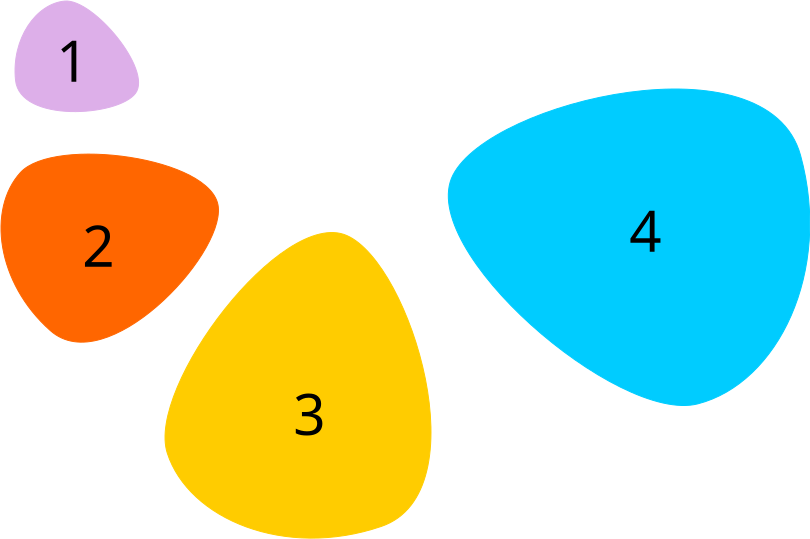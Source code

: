 <?xml version="1.0" encoding="UTF-8"?>
<dia:diagram xmlns:dia="http://www.lysator.liu.se/~alla/dia/">
  <dia:layer name="Background" visible="true" connectable="true">
    <dia:object type="Standard - Beziergon" version="0" id="O0">
      <dia:attribute name="obj_pos">
        <dia:point val="2.009,9.337"/>
      </dia:attribute>
      <dia:attribute name="obj_bb">
        <dia:rectangle val="1.035,8.417;11.909,17.821"/>
      </dia:attribute>
      <dia:attribute name="bez_points">
        <dia:point val="2.009,9.337"/>
        <dia:point val="3.676,7.512"/>
        <dia:point val="11.639,8.571"/>
        <dia:point val="11.9,11.059"/>
        <dia:point val="12.161,13.548"/>
        <dia:point val="6.301,19.718"/>
        <dia:point val="3.509,17.248"/>
        <dia:point val="0.798,14.85"/>
        <dia:point val="0.343,11.162"/>
      </dia:attribute>
      <dia:attribute name="corner_types">
        <dia:enum val="2"/>
        <dia:enum val="2"/>
        <dia:enum val="2"/>
        <dia:enum val="2"/>
      </dia:attribute>
      <dia:attribute name="line_color">
        <dia:color val="#ff6600ff"/>
      </dia:attribute>
      <dia:attribute name="line_width">
        <dia:real val="0.001"/>
      </dia:attribute>
      <dia:attribute name="inner_color">
        <dia:color val="#ff6600ff"/>
      </dia:attribute>
      <dia:attribute name="show_background">
        <dia:boolean val="true"/>
      </dia:attribute>
    </dia:object>
    <dia:object type="Standard - Beziergon" version="0" id="O1">
      <dia:attribute name="obj_pos">
        <dia:point val="4.224,0.766"/>
      </dia:attribute>
      <dia:attribute name="obj_bb">
        <dia:rectangle val="1.736,0.762;7.915,6.294"/>
      </dia:attribute>
      <dia:attribute name="bez_points">
        <dia:point val="4.224,0.766"/>
        <dia:point val="5.649,0.642"/>
        <dia:point val="8.624,4.215"/>
        <dia:point val="7.76,5.377"/>
        <dia:point val="6.895,6.539"/>
        <dia:point val="1.981,6.869"/>
        <dia:point val="1.761,4.722"/>
        <dia:point val="1.546,2.638"/>
        <dia:point val="2.799,0.89"/>
      </dia:attribute>
      <dia:attribute name="corner_types">
        <dia:enum val="2"/>
        <dia:enum val="2"/>
        <dia:enum val="2"/>
        <dia:enum val="2"/>
      </dia:attribute>
      <dia:attribute name="line_color">
        <dia:color val="#ddafe9ff"/>
      </dia:attribute>
      <dia:attribute name="line_width">
        <dia:real val="0.001"/>
      </dia:attribute>
      <dia:attribute name="inner_color">
        <dia:color val="#ddafe9ff"/>
      </dia:attribute>
      <dia:attribute name="show_background">
        <dia:boolean val="true"/>
      </dia:attribute>
    </dia:object>
    <dia:object type="Standard - Beziergon" version="0" id="O2">
      <dia:attribute name="obj_pos">
        <dia:point val="9.35,23.37"/>
      </dia:attribute>
      <dia:attribute name="obj_bb">
        <dia:rectangle val="9.236,12.339;22.535,27.62"/>
      </dia:attribute>
      <dia:attribute name="bez_points">
        <dia:point val="9.35,23.37"/>
        <dia:point val="8.278,20.067"/>
        <dia:point val="15.102,11.079"/>
        <dia:point val="18.323,12.488"/>
        <dia:point val="21.542,13.898"/>
        <dia:point val="25.007,25.338"/>
        <dia:point val="20.053,27.033"/>
        <dia:point val="15.24,28.679"/>
        <dia:point val="10.421,26.672"/>
      </dia:attribute>
      <dia:attribute name="corner_types">
        <dia:enum val="2"/>
        <dia:enum val="2"/>
        <dia:enum val="2"/>
        <dia:enum val="2"/>
      </dia:attribute>
      <dia:attribute name="line_color">
        <dia:color val="#ffcc00ff"/>
      </dia:attribute>
      <dia:attribute name="line_width">
        <dia:real val="0.001"/>
      </dia:attribute>
      <dia:attribute name="inner_color">
        <dia:color val="#ffcc00ff"/>
      </dia:attribute>
      <dia:attribute name="show_background">
        <dia:boolean val="true"/>
      </dia:attribute>
    </dia:object>
    <dia:object type="Standard - Beziergon" version="0" id="O3">
      <dia:attribute name="obj_pos">
        <dia:point val="35.876,20.905"/>
      </dia:attribute>
      <dia:attribute name="obj_bb">
        <dia:rectangle val="23.4,5.164;41.476,20.988"/>
      </dia:attribute>
      <dia:attribute name="bez_points">
        <dia:point val="35.876,20.905"/>
        <dia:point val="31.88,21.93"/>
        <dia:point val="21.727,13.171"/>
        <dia:point val="23.637,9.457"/>
        <dia:point val="25.547,5.743"/>
        <dia:point val="39.372,2.482"/>
        <dia:point val="41.014,8.484"/>
        <dia:point val="42.609,14.313"/>
        <dia:point val="39.873,19.879"/>
      </dia:attribute>
      <dia:attribute name="corner_types">
        <dia:enum val="2"/>
        <dia:enum val="2"/>
        <dia:enum val="2"/>
        <dia:enum val="2"/>
      </dia:attribute>
      <dia:attribute name="line_color">
        <dia:color val="#00ccffff"/>
      </dia:attribute>
      <dia:attribute name="line_width">
        <dia:real val="0.001"/>
      </dia:attribute>
      <dia:attribute name="inner_color">
        <dia:color val="#00ccffff"/>
      </dia:attribute>
      <dia:attribute name="show_background">
        <dia:boolean val="true"/>
      </dia:attribute>
    </dia:object>
    <dia:object type="Standard - Text" version="1" id="O4">
      <dia:attribute name="obj_pos">
        <dia:point val="4.6,3.7"/>
      </dia:attribute>
      <dia:attribute name="obj_bb">
        <dia:rectangle val="3.701,2.056;5.499,5.344"/>
      </dia:attribute>
      <dia:attribute name="text">
        <dia:composite type="text">
          <dia:attribute name="string">
            <dia:string>#1#</dia:string>
          </dia:attribute>
          <dia:attribute name="font">
            <dia:font family="sans" style="0" name="Helvetica"/>
          </dia:attribute>
          <dia:attribute name="height">
            <dia:real val="3.532"/>
          </dia:attribute>
          <dia:attribute name="pos">
            <dia:point val="4.6,4.679"/>
          </dia:attribute>
          <dia:attribute name="color">
            <dia:color val="#000000ff"/>
          </dia:attribute>
          <dia:attribute name="alignment">
            <dia:enum val="1"/>
          </dia:attribute>
        </dia:composite>
      </dia:attribute>
      <dia:attribute name="valign">
        <dia:enum val="2"/>
      </dia:attribute>
    </dia:object>
    <dia:object type="Standard - Text" version="1" id="O5">
      <dia:attribute name="obj_pos">
        <dia:point val="5.9,12.95"/>
      </dia:attribute>
      <dia:attribute name="obj_bb">
        <dia:rectangle val="5.001,11.306;6.799,14.594"/>
      </dia:attribute>
      <dia:attribute name="text">
        <dia:composite type="text">
          <dia:attribute name="string">
            <dia:string>#2#</dia:string>
          </dia:attribute>
          <dia:attribute name="font">
            <dia:font family="sans" style="0" name="Helvetica"/>
          </dia:attribute>
          <dia:attribute name="height">
            <dia:real val="3.532"/>
          </dia:attribute>
          <dia:attribute name="pos">
            <dia:point val="5.9,13.929"/>
          </dia:attribute>
          <dia:attribute name="color">
            <dia:color val="#000000ff"/>
          </dia:attribute>
          <dia:attribute name="alignment">
            <dia:enum val="1"/>
          </dia:attribute>
        </dia:composite>
      </dia:attribute>
      <dia:attribute name="valign">
        <dia:enum val="2"/>
      </dia:attribute>
    </dia:object>
    <dia:object type="Standard - Text" version="1" id="O6">
      <dia:attribute name="obj_pos">
        <dia:point val="16.45,21.363"/>
      </dia:attribute>
      <dia:attribute name="obj_bb">
        <dia:rectangle val="15.551,19.719;17.349,23.006"/>
      </dia:attribute>
      <dia:attribute name="text">
        <dia:composite type="text">
          <dia:attribute name="string">
            <dia:string>#3#</dia:string>
          </dia:attribute>
          <dia:attribute name="font">
            <dia:font family="sans" style="0" name="Helvetica"/>
          </dia:attribute>
          <dia:attribute name="height">
            <dia:real val="3.532"/>
          </dia:attribute>
          <dia:attribute name="pos">
            <dia:point val="16.45,22.341"/>
          </dia:attribute>
          <dia:attribute name="color">
            <dia:color val="#000000ff"/>
          </dia:attribute>
          <dia:attribute name="alignment">
            <dia:enum val="1"/>
          </dia:attribute>
        </dia:composite>
      </dia:attribute>
      <dia:attribute name="valign">
        <dia:enum val="2"/>
      </dia:attribute>
    </dia:object>
    <dia:object type="Standard - Text" version="1" id="O7">
      <dia:attribute name="obj_pos">
        <dia:point val="33.25,12.2"/>
      </dia:attribute>
      <dia:attribute name="obj_bb">
        <dia:rectangle val="32.351,10.556;34.149,13.844"/>
      </dia:attribute>
      <dia:attribute name="text">
        <dia:composite type="text">
          <dia:attribute name="string">
            <dia:string>#4#</dia:string>
          </dia:attribute>
          <dia:attribute name="font">
            <dia:font family="sans" style="0" name="Helvetica"/>
          </dia:attribute>
          <dia:attribute name="height">
            <dia:real val="3.532"/>
          </dia:attribute>
          <dia:attribute name="pos">
            <dia:point val="33.25,13.179"/>
          </dia:attribute>
          <dia:attribute name="color">
            <dia:color val="#000000ff"/>
          </dia:attribute>
          <dia:attribute name="alignment">
            <dia:enum val="1"/>
          </dia:attribute>
        </dia:composite>
      </dia:attribute>
      <dia:attribute name="valign">
        <dia:enum val="2"/>
      </dia:attribute>
    </dia:object>
  </dia:layer>
  <dia:layer name="Sozi" visible="true" connectable="true" active="true">
    <dia:object type="Sozi - Frame" version="0" id="O8">
      <dia:attribute name="obj_pos">
        <dia:point val="4.837,3.954"/>
      </dia:attribute>
      <dia:attribute name="obj_bb">
        <dia:rectangle val="0.49,-0.144;12.794,8.052"/>
      </dia:attribute>
      <dia:attribute name="meta">
        <dia:composite type="dict"/>
      </dia:attribute>
      <dia:attribute name="x">
        <dia:real val="4.837"/>
      </dia:attribute>
      <dia:attribute name="y">
        <dia:real val="3.954"/>
      </dia:attribute>
      <dia:attribute name="width">
        <dia:real val="6.089"/>
      </dia:attribute>
      <dia:attribute name="height">
        <dia:real val="6.954"/>
      </dia:attribute>
      <dia:attribute name="angle">
        <dia:int val="111"/>
      </dia:attribute>
      <dia:attribute name="aspect">
        <dia:enum val="0"/>
      </dia:attribute>
      <dia:attribute name="scale_from_center">
        <dia:boolean val="false"/>
      </dia:attribute>
      <dia:attribute name="legend_disp">
        <dia:boolean val="true"/>
      </dia:attribute>
      <dia:attribute name="legend">
        <dia:composite type="text">
          <dia:attribute name="string">
            <dia:string>##1 : purple#</dia:string>
          </dia:attribute>
          <dia:attribute name="font">
            <dia:font family="sans" style="0" name="Helvetica"/>
          </dia:attribute>
          <dia:attribute name="height">
            <dia:real val="0.8"/>
          </dia:attribute>
          <dia:attribute name="pos">
            <dia:point val="9.174,2.953"/>
          </dia:attribute>
          <dia:attribute name="color">
            <dia:color val="#000000ff"/>
          </dia:attribute>
          <dia:attribute name="alignment">
            <dia:enum val="0"/>
          </dia:attribute>
        </dia:composite>
      </dia:attribute>
      <dia:attribute name="frame_sequence">
        <dia:int val="1"/>
      </dia:attribute>
      <dia:attribute name="frame_title">
        <dia:string>#purple#</dia:string>
      </dia:attribute>
      <dia:attribute name="frame_hide">
        <dia:boolean val="true"/>
      </dia:attribute>
      <dia:attribute name="frame_clip">
        <dia:boolean val="true"/>
      </dia:attribute>
      <dia:attribute name="frame_timeout_enable">
        <dia:boolean val="true"/>
      </dia:attribute>
      <dia:attribute name="frame_timeout_ms">
        <dia:int val="5000"/>
      </dia:attribute>
      <dia:attribute name="frame_transition_profile">
        <dia:enum val="9"/>
      </dia:attribute>
      <dia:attribute name="frame_transition_duration_ms">
        <dia:int val="1000"/>
      </dia:attribute>
    </dia:object>
    <dia:object type="Sozi - Frame" version="0" id="O9">
      <dia:attribute name="obj_pos">
        <dia:point val="6.458,12.643"/>
      </dia:attribute>
      <dia:attribute name="obj_bb">
        <dia:rectangle val="-0.996,5.576;13.912,19.71"/>
      </dia:attribute>
      <dia:attribute name="meta">
        <dia:composite type="dict"/>
      </dia:attribute>
      <dia:attribute name="x">
        <dia:real val="6.458"/>
      </dia:attribute>
      <dia:attribute name="y">
        <dia:real val="12.643"/>
      </dia:attribute>
      <dia:attribute name="width">
        <dia:real val="10.328"/>
      </dia:attribute>
      <dia:attribute name="height">
        <dia:real val="11.79"/>
      </dia:attribute>
      <dia:attribute name="angle">
        <dia:int val="67"/>
      </dia:attribute>
      <dia:attribute name="aspect">
        <dia:enum val="0"/>
      </dia:attribute>
      <dia:attribute name="scale_from_center">
        <dia:boolean val="false"/>
      </dia:attribute>
      <dia:attribute name="legend_disp">
        <dia:boolean val="true"/>
      </dia:attribute>
      <dia:attribute name="legend">
        <dia:composite type="text">
          <dia:attribute name="string">
            <dia:string>##2 : orange#</dia:string>
          </dia:attribute>
          <dia:attribute name="font">
            <dia:font family="sans" style="0" name="Helvetica"/>
          </dia:attribute>
          <dia:attribute name="height">
            <dia:real val="0.8"/>
          </dia:attribute>
          <dia:attribute name="pos">
            <dia:point val="9.867,6.181"/>
          </dia:attribute>
          <dia:attribute name="color">
            <dia:color val="#000000ff"/>
          </dia:attribute>
          <dia:attribute name="alignment">
            <dia:enum val="0"/>
          </dia:attribute>
        </dia:composite>
      </dia:attribute>
      <dia:attribute name="frame_sequence">
        <dia:int val="2"/>
      </dia:attribute>
      <dia:attribute name="frame_title">
        <dia:string>#orange#</dia:string>
      </dia:attribute>
      <dia:attribute name="frame_hide">
        <dia:boolean val="true"/>
      </dia:attribute>
      <dia:attribute name="frame_clip">
        <dia:boolean val="true"/>
      </dia:attribute>
      <dia:attribute name="frame_timeout_enable">
        <dia:boolean val="true"/>
      </dia:attribute>
      <dia:attribute name="frame_timeout_ms">
        <dia:int val="5000"/>
      </dia:attribute>
      <dia:attribute name="frame_transition_profile">
        <dia:enum val="8"/>
      </dia:attribute>
      <dia:attribute name="frame_transition_duration_ms">
        <dia:int val="4000"/>
      </dia:attribute>
    </dia:object>
    <dia:object type="Sozi - Frame" version="0" id="O10">
      <dia:attribute name="obj_pos">
        <dia:point val="16.225,19.917"/>
      </dia:attribute>
      <dia:attribute name="obj_bb">
        <dia:rectangle val="8.069,11.012;24.381,28.823"/>
      </dia:attribute>
      <dia:attribute name="meta">
        <dia:composite type="dict"/>
      </dia:attribute>
      <dia:attribute name="x">
        <dia:real val="16.225"/>
      </dia:attribute>
      <dia:attribute name="y">
        <dia:real val="19.917"/>
      </dia:attribute>
      <dia:attribute name="width">
        <dia:real val="13.993"/>
      </dia:attribute>
      <dia:attribute name="height">
        <dia:real val="15.796"/>
      </dia:attribute>
      <dia:attribute name="angle">
        <dia:int val="9"/>
      </dia:attribute>
      <dia:attribute name="aspect">
        <dia:enum val="0"/>
      </dia:attribute>
      <dia:attribute name="scale_from_center">
        <dia:boolean val="false"/>
      </dia:attribute>
      <dia:attribute name="legend_disp">
        <dia:boolean val="true"/>
      </dia:attribute>
      <dia:attribute name="legend">
        <dia:composite type="text">
          <dia:attribute name="string">
            <dia:string>##3 : yellow#</dia:string>
          </dia:attribute>
          <dia:attribute name="font">
            <dia:font family="sans" style="0" name="Helvetica"/>
          </dia:attribute>
          <dia:attribute name="height">
            <dia:real val="0.8"/>
          </dia:attribute>
          <dia:attribute name="pos">
            <dia:point val="10.55,11.617"/>
          </dia:attribute>
          <dia:attribute name="color">
            <dia:color val="#000000ff"/>
          </dia:attribute>
          <dia:attribute name="alignment">
            <dia:enum val="0"/>
          </dia:attribute>
        </dia:composite>
      </dia:attribute>
      <dia:attribute name="frame_sequence">
        <dia:int val="3"/>
      </dia:attribute>
      <dia:attribute name="frame_title">
        <dia:string>#yellow#</dia:string>
      </dia:attribute>
      <dia:attribute name="frame_hide">
        <dia:boolean val="true"/>
      </dia:attribute>
      <dia:attribute name="frame_clip">
        <dia:boolean val="true"/>
      </dia:attribute>
      <dia:attribute name="frame_timeout_enable">
        <dia:boolean val="true"/>
      </dia:attribute>
      <dia:attribute name="frame_timeout_ms">
        <dia:int val="5000"/>
      </dia:attribute>
      <dia:attribute name="frame_transition_profile">
        <dia:enum val="6"/>
      </dia:attribute>
      <dia:attribute name="frame_transition_duration_ms">
        <dia:int val="4000"/>
      </dia:attribute>
    </dia:object>
    <dia:object type="Sozi - Frame" version="0" id="O11">
      <dia:attribute name="obj_pos">
        <dia:point val="32.493,12.123"/>
      </dia:attribute>
      <dia:attribute name="obj_bb">
        <dia:rectangle val="21.209,2.133;43.777,22.112"/>
      </dia:attribute>
      <dia:attribute name="meta">
        <dia:composite type="dict"/>
      </dia:attribute>
      <dia:attribute name="x">
        <dia:real val="32.493"/>
      </dia:attribute>
      <dia:attribute name="y">
        <dia:real val="12.123"/>
      </dia:attribute>
      <dia:attribute name="width">
        <dia:real val="16.49"/>
      </dia:attribute>
      <dia:attribute name="height">
        <dia:real val="19.765"/>
      </dia:attribute>
      <dia:attribute name="angle">
        <dia:int val="-79"/>
      </dia:attribute>
      <dia:attribute name="aspect">
        <dia:enum val="0"/>
      </dia:attribute>
      <dia:attribute name="scale_from_center">
        <dia:boolean val="false"/>
      </dia:attribute>
      <dia:attribute name="legend_disp">
        <dia:boolean val="true"/>
      </dia:attribute>
      <dia:attribute name="legend">
        <dia:composite type="text">
          <dia:attribute name="string">
            <dia:string>##4 : blue#</dia:string>
          </dia:attribute>
          <dia:attribute name="font">
            <dia:font family="sans" style="0" name="Helvetica"/>
          </dia:attribute>
          <dia:attribute name="height">
            <dia:real val="0.8"/>
          </dia:attribute>
          <dia:attribute name="pos">
            <dia:point val="21.219,18.926"/>
          </dia:attribute>
          <dia:attribute name="color">
            <dia:color val="#000000ff"/>
          </dia:attribute>
          <dia:attribute name="alignment">
            <dia:enum val="0"/>
          </dia:attribute>
        </dia:composite>
      </dia:attribute>
      <dia:attribute name="frame_sequence">
        <dia:int val="4"/>
      </dia:attribute>
      <dia:attribute name="frame_title">
        <dia:string>#blue#</dia:string>
      </dia:attribute>
      <dia:attribute name="frame_hide">
        <dia:boolean val="true"/>
      </dia:attribute>
      <dia:attribute name="frame_clip">
        <dia:boolean val="true"/>
      </dia:attribute>
      <dia:attribute name="frame_timeout_enable">
        <dia:boolean val="true"/>
      </dia:attribute>
      <dia:attribute name="frame_timeout_ms">
        <dia:int val="5000"/>
      </dia:attribute>
      <dia:attribute name="frame_transition_profile">
        <dia:enum val="0"/>
      </dia:attribute>
      <dia:attribute name="frame_transition_duration_ms">
        <dia:int val="4000"/>
      </dia:attribute>
    </dia:object>
  </dia:layer>
</dia:diagram>
